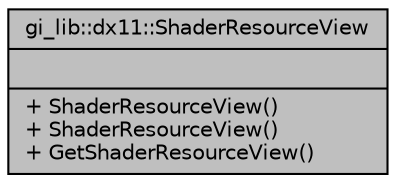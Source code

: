 digraph "gi_lib::dx11::ShaderResourceView"
{
  edge [fontname="Helvetica",fontsize="10",labelfontname="Helvetica",labelfontsize="10"];
  node [fontname="Helvetica",fontsize="10",shape=record];
  Node1 [label="{gi_lib::dx11::ShaderResourceView\n||+ ShaderResourceView()\l+ ShaderResourceView()\l+ GetShaderResourceView()\l}",height=0.2,width=0.4,color="black", fillcolor="grey75", style="filled", fontcolor="black"];
}

